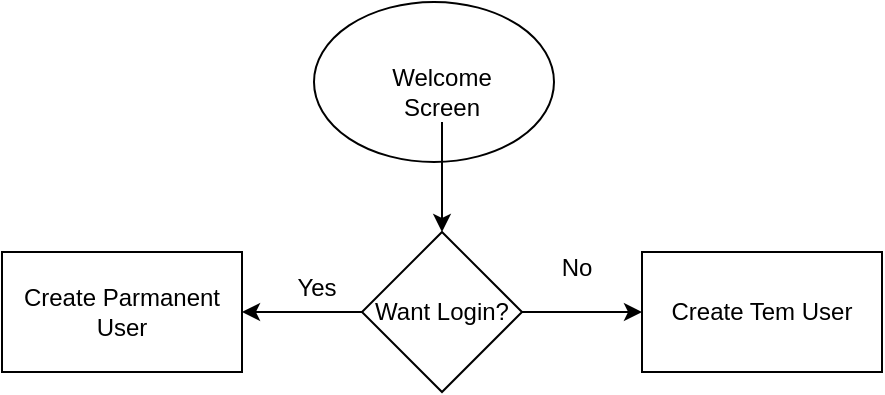 <mxfile version="24.6.4" type="github">
  <diagram name="Page-1" id="mYs24826p7FVLF63Oqcr">
    <mxGraphModel dx="1134" dy="704" grid="1" gridSize="10" guides="1" tooltips="1" connect="1" arrows="1" fold="1" page="1" pageScale="1" pageWidth="827" pageHeight="1169" math="0" shadow="0">
      <root>
        <mxCell id="0" />
        <mxCell id="1" parent="0" />
        <mxCell id="-Cj-5ChuYZjASWh673Wz-1" value="" style="ellipse;whiteSpace=wrap;html=1;" vertex="1" parent="1">
          <mxGeometry x="320" y="50" width="120" height="80" as="geometry" />
        </mxCell>
        <mxCell id="-Cj-5ChuYZjASWh673Wz-4" value="" style="edgeStyle=orthogonalEdgeStyle;rounded=0;orthogonalLoop=1;jettySize=auto;html=1;" edge="1" parent="1" source="-Cj-5ChuYZjASWh673Wz-2" target="-Cj-5ChuYZjASWh673Wz-3">
          <mxGeometry relative="1" as="geometry" />
        </mxCell>
        <mxCell id="-Cj-5ChuYZjASWh673Wz-2" value="Welcome Screen" style="text;html=1;align=center;verticalAlign=middle;whiteSpace=wrap;rounded=0;" vertex="1" parent="1">
          <mxGeometry x="354" y="80" width="60" height="30" as="geometry" />
        </mxCell>
        <mxCell id="-Cj-5ChuYZjASWh673Wz-6" value="" style="edgeStyle=orthogonalEdgeStyle;rounded=0;orthogonalLoop=1;jettySize=auto;html=1;" edge="1" parent="1" source="-Cj-5ChuYZjASWh673Wz-3" target="-Cj-5ChuYZjASWh673Wz-5">
          <mxGeometry relative="1" as="geometry" />
        </mxCell>
        <mxCell id="-Cj-5ChuYZjASWh673Wz-9" value="" style="edgeStyle=orthogonalEdgeStyle;rounded=0;orthogonalLoop=1;jettySize=auto;html=1;" edge="1" parent="1" source="-Cj-5ChuYZjASWh673Wz-3" target="-Cj-5ChuYZjASWh673Wz-8">
          <mxGeometry relative="1" as="geometry" />
        </mxCell>
        <mxCell id="-Cj-5ChuYZjASWh673Wz-3" value="Want Login?" style="rhombus;whiteSpace=wrap;html=1;" vertex="1" parent="1">
          <mxGeometry x="344" y="165" width="80" height="80" as="geometry" />
        </mxCell>
        <mxCell id="-Cj-5ChuYZjASWh673Wz-5" value="Create Parmanent User" style="whiteSpace=wrap;html=1;" vertex="1" parent="1">
          <mxGeometry x="164" y="175" width="120" height="60" as="geometry" />
        </mxCell>
        <mxCell id="-Cj-5ChuYZjASWh673Wz-7" value="Yes" style="text;html=1;align=center;verticalAlign=middle;resizable=0;points=[];autosize=1;strokeColor=none;fillColor=none;" vertex="1" parent="1">
          <mxGeometry x="301" y="178" width="40" height="30" as="geometry" />
        </mxCell>
        <mxCell id="-Cj-5ChuYZjASWh673Wz-8" value="Create Tem User" style="whiteSpace=wrap;html=1;" vertex="1" parent="1">
          <mxGeometry x="484" y="175" width="120" height="60" as="geometry" />
        </mxCell>
        <mxCell id="-Cj-5ChuYZjASWh673Wz-10" value="No" style="text;html=1;align=center;verticalAlign=middle;resizable=0;points=[];autosize=1;strokeColor=none;fillColor=none;" vertex="1" parent="1">
          <mxGeometry x="431" y="168" width="40" height="30" as="geometry" />
        </mxCell>
      </root>
    </mxGraphModel>
  </diagram>
</mxfile>
